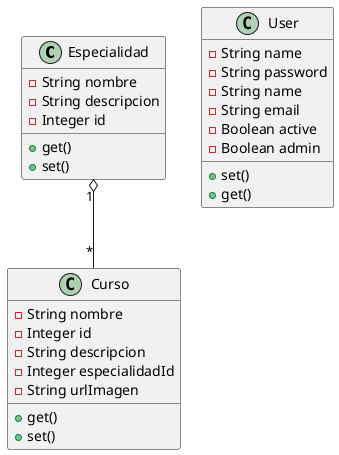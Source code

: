 @startuml

class Especialidad {
    - String nombre
    - String descripcion
    - Integer id
    + get()
    + set()
}

class Curso {
    - String nombre
    - Integer id
    - String descripcion
    - Integer especialidadId
    - String urlImagen
    + get()
    + set()
}

class User {
    - String name
    - String password
    - String name
    - String email
    - Boolean active
    - Boolean admin
    + set()
    + get()
}

Especialidad "1" o-- "*" Curso


@enduml